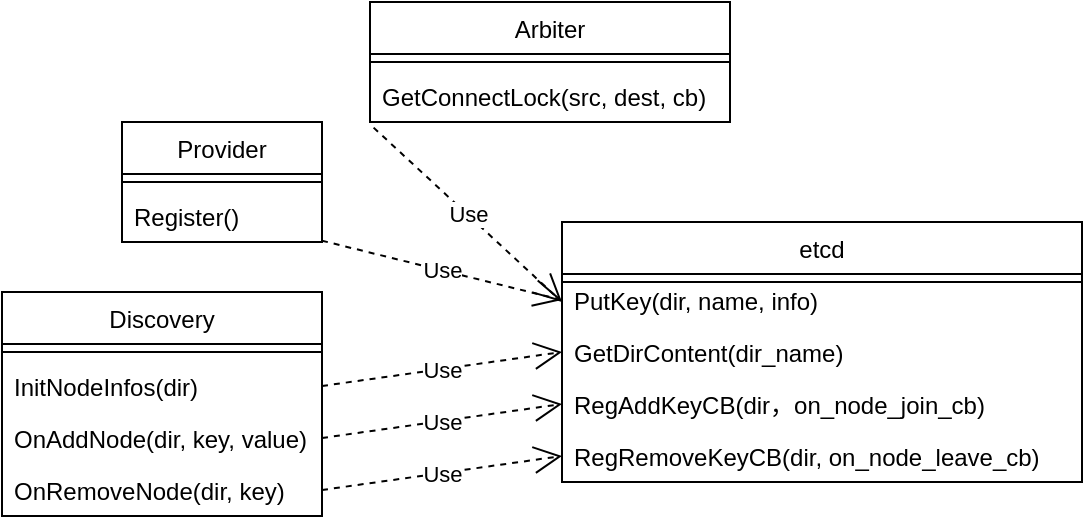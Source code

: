 <mxfile version="15.8.6" type="github">
  <diagram id="C5RBs43oDa-KdzZeNtuy" name="Page-1">
    <mxGraphModel dx="786" dy="442" grid="1" gridSize="10" guides="1" tooltips="1" connect="1" arrows="1" fold="1" page="1" pageScale="1" pageWidth="827" pageHeight="1169" math="0" shadow="0">
      <root>
        <mxCell id="WIyWlLk6GJQsqaUBKTNV-0" />
        <mxCell id="WIyWlLk6GJQsqaUBKTNV-1" parent="WIyWlLk6GJQsqaUBKTNV-0" />
        <mxCell id="zkfFHV4jXpPFQw0GAbJ--13" value="Discovery" style="swimlane;fontStyle=0;align=center;verticalAlign=top;childLayout=stackLayout;horizontal=1;startSize=26;horizontalStack=0;resizeParent=1;resizeLast=0;collapsible=1;marginBottom=0;rounded=0;shadow=0;strokeWidth=1;" parent="WIyWlLk6GJQsqaUBKTNV-1" vertex="1">
          <mxGeometry x="50" y="185" width="160" height="112" as="geometry">
            <mxRectangle x="340" y="380" width="170" height="26" as="alternateBounds" />
          </mxGeometry>
        </mxCell>
        <mxCell id="zkfFHV4jXpPFQw0GAbJ--15" value="" style="line;html=1;strokeWidth=1;align=left;verticalAlign=middle;spacingTop=-1;spacingLeft=3;spacingRight=3;rotatable=0;labelPosition=right;points=[];portConstraint=eastwest;" parent="zkfFHV4jXpPFQw0GAbJ--13" vertex="1">
          <mxGeometry y="26" width="160" height="8" as="geometry" />
        </mxCell>
        <mxCell id="4Y2wi3nc-AJw5n9jGa01-5" value="InitNodeInfos(dir)" style="text;align=left;verticalAlign=top;spacingLeft=4;spacingRight=4;overflow=hidden;rotatable=0;points=[[0,0.5],[1,0.5]];portConstraint=eastwest;" vertex="1" parent="zkfFHV4jXpPFQw0GAbJ--13">
          <mxGeometry y="34" width="160" height="26" as="geometry" />
        </mxCell>
        <mxCell id="4Y2wi3nc-AJw5n9jGa01-9" value="OnAddNode(dir, key, value)" style="text;align=left;verticalAlign=top;spacingLeft=4;spacingRight=4;overflow=hidden;rotatable=0;points=[[0,0.5],[1,0.5]];portConstraint=eastwest;rounded=0;shadow=0;html=0;" vertex="1" parent="zkfFHV4jXpPFQw0GAbJ--13">
          <mxGeometry y="60" width="160" height="26" as="geometry" />
        </mxCell>
        <mxCell id="4Y2wi3nc-AJw5n9jGa01-8" value="OnRemoveNode(dir, key)" style="text;align=left;verticalAlign=top;spacingLeft=4;spacingRight=4;overflow=hidden;rotatable=0;points=[[0,0.5],[1,0.5]];portConstraint=eastwest;rounded=0;shadow=0;html=0;" vertex="1" parent="zkfFHV4jXpPFQw0GAbJ--13">
          <mxGeometry y="86" width="160" height="26" as="geometry" />
        </mxCell>
        <mxCell id="zkfFHV4jXpPFQw0GAbJ--17" value="etcd" style="swimlane;fontStyle=0;align=center;verticalAlign=top;childLayout=stackLayout;horizontal=1;startSize=26;horizontalStack=0;resizeParent=1;resizeLast=0;collapsible=1;marginBottom=0;rounded=0;shadow=0;strokeWidth=1;" parent="WIyWlLk6GJQsqaUBKTNV-1" vertex="1">
          <mxGeometry x="330" y="150" width="260" height="130" as="geometry">
            <mxRectangle x="550" y="140" width="160" height="26" as="alternateBounds" />
          </mxGeometry>
        </mxCell>
        <mxCell id="zkfFHV4jXpPFQw0GAbJ--23" value="" style="line;html=1;strokeWidth=1;align=left;verticalAlign=middle;spacingTop=-1;spacingLeft=3;spacingRight=3;rotatable=0;labelPosition=right;points=[];portConstraint=eastwest;" parent="zkfFHV4jXpPFQw0GAbJ--17" vertex="1">
          <mxGeometry y="26" width="260" height="8" as="geometry" />
        </mxCell>
        <mxCell id="4Y2wi3nc-AJw5n9jGa01-0" value="PutKey(dir, name, info) " style="text;align=left;verticalAlign=top;spacingLeft=4;spacingRight=4;overflow=hidden;rotatable=0;points=[[0,0.5],[1,0.5]];portConstraint=eastwest;" vertex="1" parent="WIyWlLk6GJQsqaUBKTNV-1">
          <mxGeometry x="330" y="176" width="260" height="26" as="geometry" />
        </mxCell>
        <mxCell id="4Y2wi3nc-AJw5n9jGa01-1" value="GetDirContent(dir_name)" style="text;align=left;verticalAlign=top;spacingLeft=4;spacingRight=4;overflow=hidden;rotatable=0;points=[[0,0.5],[1,0.5]];portConstraint=eastwest;rounded=0;shadow=0;html=0;" vertex="1" parent="WIyWlLk6GJQsqaUBKTNV-1">
          <mxGeometry x="330" y="202" width="260" height="26" as="geometry" />
        </mxCell>
        <mxCell id="4Y2wi3nc-AJw5n9jGa01-2" value="RegAddKeyCB(dir，on_node_join_cb)&#xa;" style="text;align=left;verticalAlign=top;spacingLeft=4;spacingRight=4;overflow=hidden;rotatable=0;points=[[0,0.5],[1,0.5]];portConstraint=eastwest;rounded=0;shadow=0;html=0;" vertex="1" parent="WIyWlLk6GJQsqaUBKTNV-1">
          <mxGeometry x="330" y="228" width="260" height="26" as="geometry" />
        </mxCell>
        <mxCell id="4Y2wi3nc-AJw5n9jGa01-3" value="RegRemoveKeyCB(dir, on_node_leave_cb)" style="text;align=left;verticalAlign=top;spacingLeft=4;spacingRight=4;overflow=hidden;rotatable=0;points=[[0,0.5],[1,0.5]];portConstraint=eastwest;rounded=0;shadow=0;html=0;" vertex="1" parent="WIyWlLk6GJQsqaUBKTNV-1">
          <mxGeometry x="330" y="254" width="260" height="26" as="geometry" />
        </mxCell>
        <mxCell id="4Y2wi3nc-AJw5n9jGa01-10" value="Provider" style="swimlane;fontStyle=0;align=center;verticalAlign=top;childLayout=stackLayout;horizontal=1;startSize=26;horizontalStack=0;resizeParent=1;resizeLast=0;collapsible=1;marginBottom=0;rounded=0;shadow=0;strokeWidth=1;" vertex="1" parent="WIyWlLk6GJQsqaUBKTNV-1">
          <mxGeometry x="110" y="100" width="100" height="60" as="geometry">
            <mxRectangle x="340" y="380" width="170" height="26" as="alternateBounds" />
          </mxGeometry>
        </mxCell>
        <mxCell id="4Y2wi3nc-AJw5n9jGa01-11" value="" style="line;html=1;strokeWidth=1;align=left;verticalAlign=middle;spacingTop=-1;spacingLeft=3;spacingRight=3;rotatable=0;labelPosition=right;points=[];portConstraint=eastwest;" vertex="1" parent="4Y2wi3nc-AJw5n9jGa01-10">
          <mxGeometry y="26" width="100" height="8" as="geometry" />
        </mxCell>
        <mxCell id="4Y2wi3nc-AJw5n9jGa01-12" value="Register()" style="text;align=left;verticalAlign=top;spacingLeft=4;spacingRight=4;overflow=hidden;rotatable=0;points=[[0,0.5],[1,0.5]];portConstraint=eastwest;" vertex="1" parent="4Y2wi3nc-AJw5n9jGa01-10">
          <mxGeometry y="34" width="100" height="26" as="geometry" />
        </mxCell>
        <mxCell id="4Y2wi3nc-AJw5n9jGa01-15" value="Arbiter" style="swimlane;fontStyle=0;align=center;verticalAlign=top;childLayout=stackLayout;horizontal=1;startSize=26;horizontalStack=0;resizeParent=1;resizeLast=0;collapsible=1;marginBottom=0;rounded=0;shadow=0;strokeWidth=1;" vertex="1" parent="WIyWlLk6GJQsqaUBKTNV-1">
          <mxGeometry x="234" y="40" width="180" height="60" as="geometry">
            <mxRectangle x="340" y="380" width="170" height="26" as="alternateBounds" />
          </mxGeometry>
        </mxCell>
        <mxCell id="4Y2wi3nc-AJw5n9jGa01-16" value="" style="line;html=1;strokeWidth=1;align=left;verticalAlign=middle;spacingTop=-1;spacingLeft=3;spacingRight=3;rotatable=0;labelPosition=right;points=[];portConstraint=eastwest;" vertex="1" parent="4Y2wi3nc-AJw5n9jGa01-15">
          <mxGeometry y="26" width="180" height="8" as="geometry" />
        </mxCell>
        <mxCell id="4Y2wi3nc-AJw5n9jGa01-17" value="GetConnectLock(src, dest, cb)" style="text;align=left;verticalAlign=top;spacingLeft=4;spacingRight=4;overflow=hidden;rotatable=0;points=[[0,0.5],[1,0.5]];portConstraint=eastwest;" vertex="1" parent="4Y2wi3nc-AJw5n9jGa01-15">
          <mxGeometry y="34" width="180" height="26" as="geometry" />
        </mxCell>
        <mxCell id="4Y2wi3nc-AJw5n9jGa01-24" value="Use" style="endArrow=open;endSize=12;dashed=1;html=1;rounded=0;entryX=0;entryY=0.5;entryDx=0;entryDy=0;" edge="1" parent="WIyWlLk6GJQsqaUBKTNV-1" source="4Y2wi3nc-AJw5n9jGa01-12" target="4Y2wi3nc-AJw5n9jGa01-0">
          <mxGeometry width="160" relative="1" as="geometry">
            <mxPoint x="210" y="147" as="sourcePoint" />
            <mxPoint x="370" y="147" as="targetPoint" />
          </mxGeometry>
        </mxCell>
        <mxCell id="4Y2wi3nc-AJw5n9jGa01-27" value="Use" style="endArrow=open;endSize=12;dashed=1;html=1;rounded=0;entryX=0;entryY=0.5;entryDx=0;entryDy=0;exitX=1;exitY=0.5;exitDx=0;exitDy=0;" edge="1" parent="WIyWlLk6GJQsqaUBKTNV-1" source="4Y2wi3nc-AJw5n9jGa01-5" target="4Y2wi3nc-AJw5n9jGa01-1">
          <mxGeometry width="160" relative="1" as="geometry">
            <mxPoint x="210" y="249" as="sourcePoint" />
            <mxPoint x="370" y="249" as="targetPoint" />
          </mxGeometry>
        </mxCell>
        <mxCell id="4Y2wi3nc-AJw5n9jGa01-28" value="Use" style="endArrow=open;endSize=12;dashed=1;html=1;rounded=0;entryX=0;entryY=0.5;entryDx=0;entryDy=0;exitX=1;exitY=0.5;exitDx=0;exitDy=0;" edge="1" parent="WIyWlLk6GJQsqaUBKTNV-1" source="4Y2wi3nc-AJw5n9jGa01-9" target="4Y2wi3nc-AJw5n9jGa01-2">
          <mxGeometry width="160" relative="1" as="geometry">
            <mxPoint x="210.0" y="280" as="sourcePoint" />
            <mxPoint x="330" y="246" as="targetPoint" />
          </mxGeometry>
        </mxCell>
        <mxCell id="4Y2wi3nc-AJw5n9jGa01-29" value="Use" style="endArrow=open;endSize=12;dashed=1;html=1;rounded=0;entryX=0;entryY=0.5;entryDx=0;entryDy=0;exitX=1;exitY=0.5;exitDx=0;exitDy=0;" edge="1" parent="WIyWlLk6GJQsqaUBKTNV-1" source="4Y2wi3nc-AJw5n9jGa01-8" target="4Y2wi3nc-AJw5n9jGa01-3">
          <mxGeometry width="160" relative="1" as="geometry">
            <mxPoint x="210.0" y="314" as="sourcePoint" />
            <mxPoint x="330" y="280" as="targetPoint" />
          </mxGeometry>
        </mxCell>
        <mxCell id="4Y2wi3nc-AJw5n9jGa01-30" value="Use" style="endArrow=open;endSize=12;dashed=1;html=1;rounded=0;exitX=0.01;exitY=1.108;exitDx=0;exitDy=0;exitPerimeter=0;" edge="1" parent="WIyWlLk6GJQsqaUBKTNV-1" source="4Y2wi3nc-AJw5n9jGa01-17">
          <mxGeometry width="160" relative="1" as="geometry">
            <mxPoint x="410" y="100" as="sourcePoint" />
            <mxPoint x="330" y="190" as="targetPoint" />
          </mxGeometry>
        </mxCell>
      </root>
    </mxGraphModel>
  </diagram>
</mxfile>
